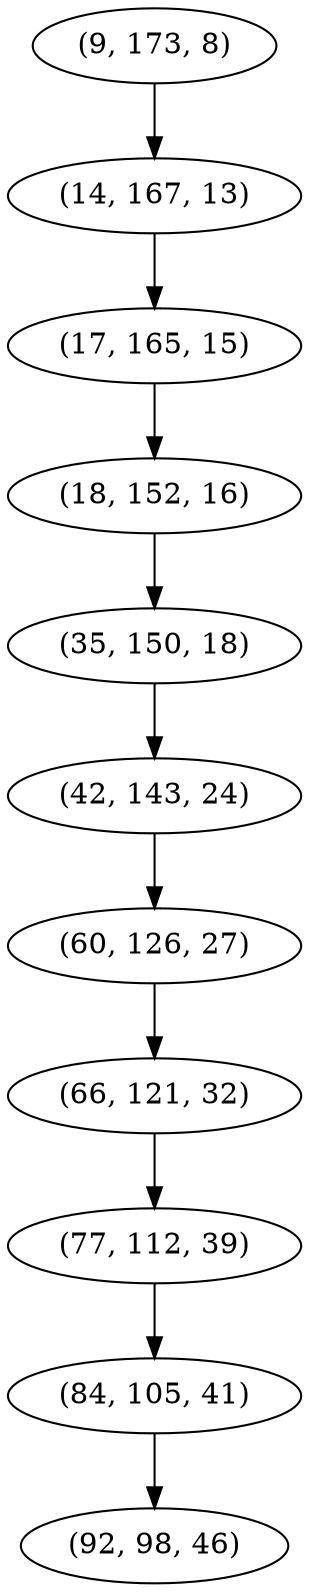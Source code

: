 digraph tree {
    "(9, 173, 8)";
    "(14, 167, 13)";
    "(17, 165, 15)";
    "(18, 152, 16)";
    "(35, 150, 18)";
    "(42, 143, 24)";
    "(60, 126, 27)";
    "(66, 121, 32)";
    "(77, 112, 39)";
    "(84, 105, 41)";
    "(92, 98, 46)";
    "(9, 173, 8)" -> "(14, 167, 13)";
    "(14, 167, 13)" -> "(17, 165, 15)";
    "(17, 165, 15)" -> "(18, 152, 16)";
    "(18, 152, 16)" -> "(35, 150, 18)";
    "(35, 150, 18)" -> "(42, 143, 24)";
    "(42, 143, 24)" -> "(60, 126, 27)";
    "(60, 126, 27)" -> "(66, 121, 32)";
    "(66, 121, 32)" -> "(77, 112, 39)";
    "(77, 112, 39)" -> "(84, 105, 41)";
    "(84, 105, 41)" -> "(92, 98, 46)";
}
